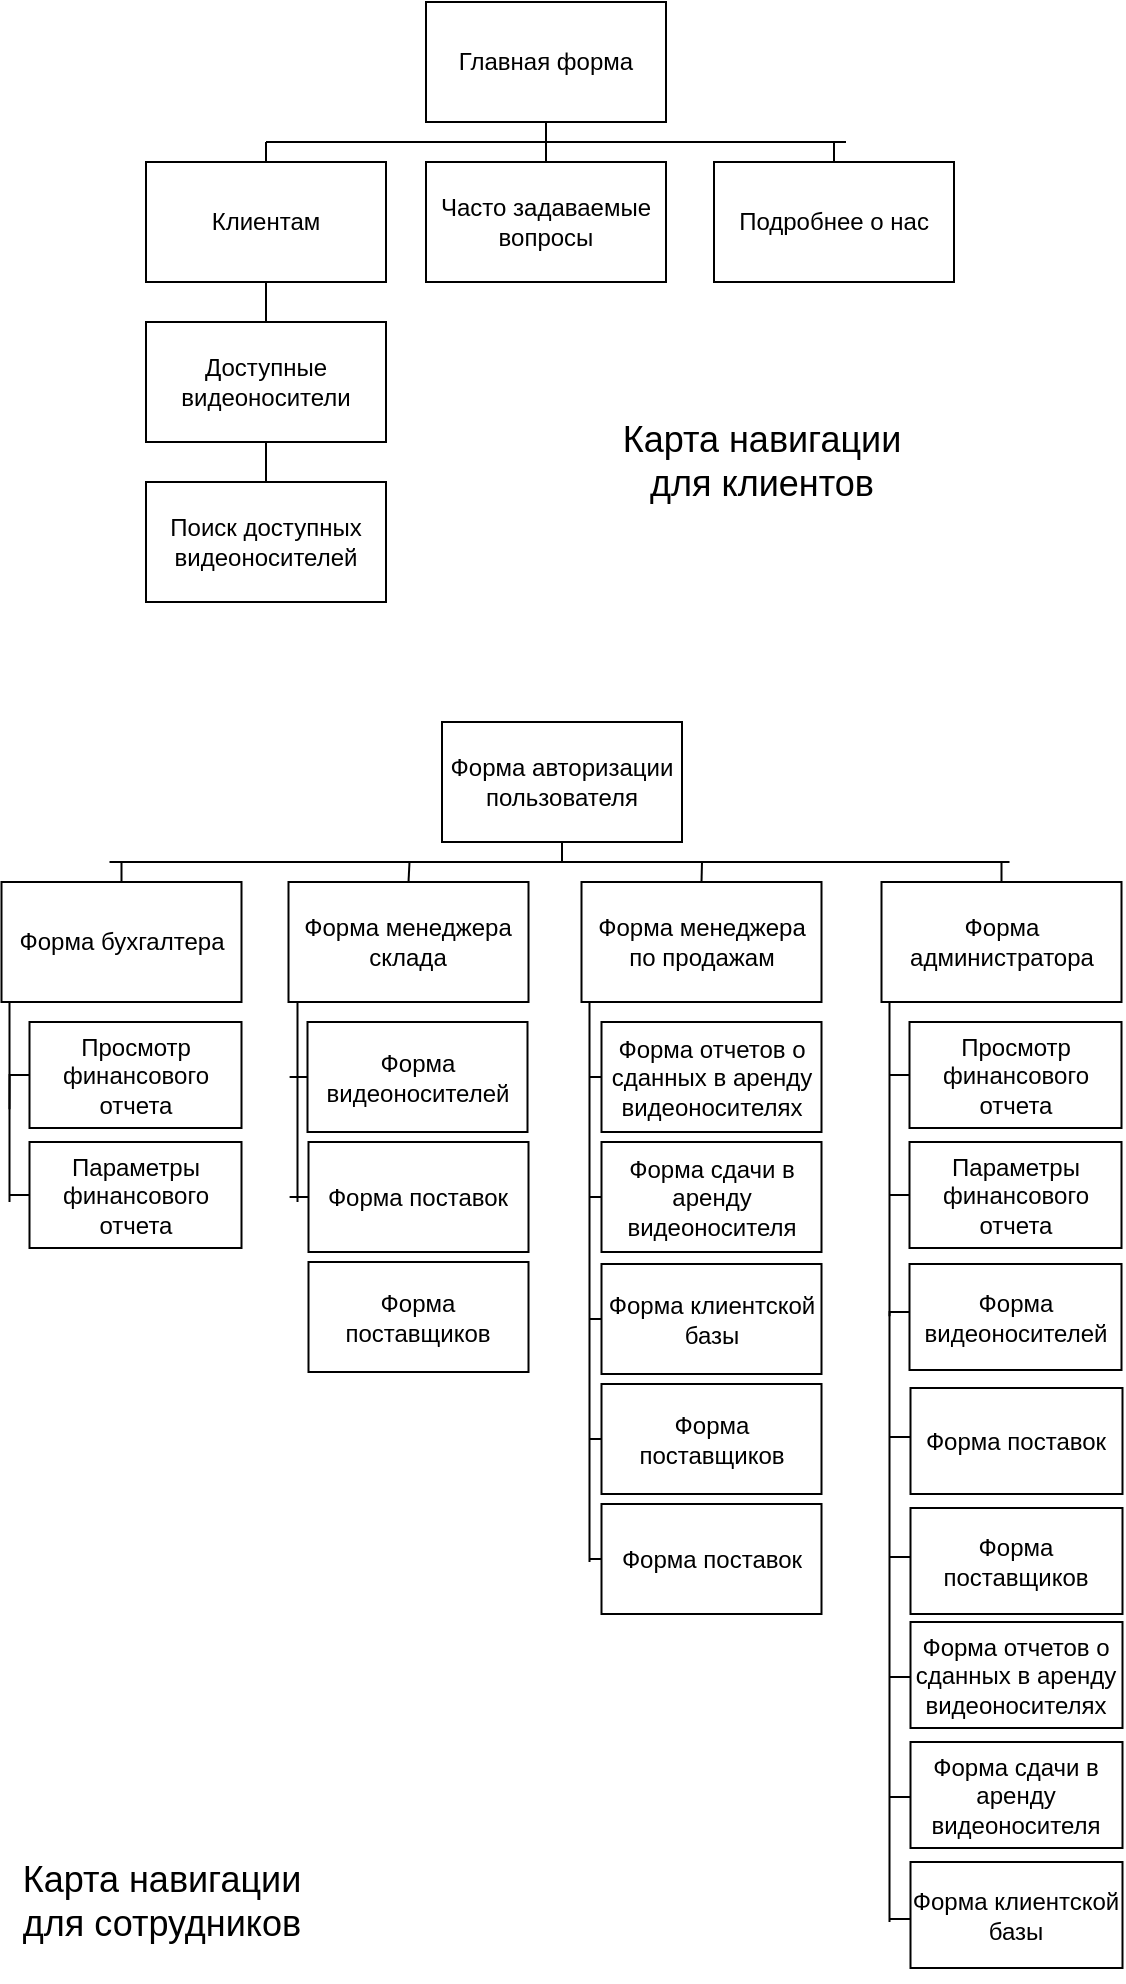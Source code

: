 <mxfile version="20.4.0" type="device"><diagram id="NECHPaspvGIyuPDf22j8" name="Страница 1"><mxGraphModel dx="1673" dy="934" grid="1" gridSize="10" guides="1" tooltips="1" connect="1" arrows="1" fold="1" page="1" pageScale="1" pageWidth="827" pageHeight="1169" math="0" shadow="0"><root><mxCell id="0"/><mxCell id="1" parent="0"/><mxCell id="6sda7GSB7UGqcoJrmRQ5-87" style="edgeStyle=orthogonalEdgeStyle;rounded=0;orthogonalLoop=1;jettySize=auto;html=1;exitX=0.5;exitY=1;exitDx=0;exitDy=0;endArrow=none;endFill=0;" edge="1" parent="1" source="6sda7GSB7UGqcoJrmRQ5-1"><mxGeometry relative="1" as="geometry"><mxPoint x="420" y="450" as="targetPoint"/></mxGeometry></mxCell><mxCell id="6sda7GSB7UGqcoJrmRQ5-1" value="Форма авторизации пользователя" style="rounded=0;whiteSpace=wrap;html=1;" vertex="1" parent="1"><mxGeometry x="360" y="380" width="120" height="60" as="geometry"/></mxCell><mxCell id="6sda7GSB7UGqcoJrmRQ5-2" value="Форма менеджера склада" style="rounded=0;whiteSpace=wrap;html=1;" vertex="1" parent="1"><mxGeometry x="283.25" y="460" width="120" height="60" as="geometry"/></mxCell><mxCell id="6sda7GSB7UGqcoJrmRQ5-86" style="edgeStyle=orthogonalEdgeStyle;rounded=0;orthogonalLoop=1;jettySize=auto;html=1;exitX=0.5;exitY=0;exitDx=0;exitDy=0;endArrow=none;endFill=0;" edge="1" parent="1" source="6sda7GSB7UGqcoJrmRQ5-3"><mxGeometry relative="1" as="geometry"><mxPoint x="490" y="450" as="targetPoint"/></mxGeometry></mxCell><mxCell id="6sda7GSB7UGqcoJrmRQ5-3" value="Форма менеджера по продажам" style="rounded=0;whiteSpace=wrap;html=1;" vertex="1" parent="1"><mxGeometry x="429.75" y="460" width="120" height="60" as="geometry"/></mxCell><mxCell id="6sda7GSB7UGqcoJrmRQ5-4" value="Форма администратора" style="rounded=0;whiteSpace=wrap;html=1;" vertex="1" parent="1"><mxGeometry x="579.75" y="460" width="120" height="60" as="geometry"/></mxCell><mxCell id="6sda7GSB7UGqcoJrmRQ5-5" value="Форма бухгалтера" style="rounded=0;whiteSpace=wrap;html=1;" vertex="1" parent="1"><mxGeometry x="139.75" y="460" width="120" height="60" as="geometry"/></mxCell><mxCell id="6sda7GSB7UGqcoJrmRQ5-7" value="Главная форма" style="rounded=0;whiteSpace=wrap;html=1;" vertex="1" parent="1"><mxGeometry x="352" y="20" width="120" height="60" as="geometry"/></mxCell><mxCell id="6sda7GSB7UGqcoJrmRQ5-8" value="Клиентам" style="rounded=0;whiteSpace=wrap;html=1;" vertex="1" parent="1"><mxGeometry x="212" y="100" width="120" height="60" as="geometry"/></mxCell><mxCell id="6sda7GSB7UGqcoJrmRQ5-10" value="Часто задаваемые вопросы" style="rounded=0;whiteSpace=wrap;html=1;" vertex="1" parent="1"><mxGeometry x="352" y="100" width="120" height="60" as="geometry"/></mxCell><mxCell id="6sda7GSB7UGqcoJrmRQ5-11" value="Подробнее о нас" style="rounded=0;whiteSpace=wrap;html=1;" vertex="1" parent="1"><mxGeometry x="496" y="100" width="120" height="60" as="geometry"/></mxCell><mxCell id="6sda7GSB7UGqcoJrmRQ5-12" value="Доступные видеоносители" style="rounded=0;whiteSpace=wrap;html=1;" vertex="1" parent="1"><mxGeometry x="212" y="180" width="120" height="60" as="geometry"/></mxCell><mxCell id="6sda7GSB7UGqcoJrmRQ5-13" value="Поиск доступных видеоносителей" style="rounded=0;whiteSpace=wrap;html=1;" vertex="1" parent="1"><mxGeometry x="212" y="260" width="120" height="60" as="geometry"/></mxCell><mxCell id="6sda7GSB7UGqcoJrmRQ5-14" value="" style="endArrow=none;html=1;rounded=0;exitX=0.5;exitY=1;exitDx=0;exitDy=0;entryX=0.5;entryY=0;entryDx=0;entryDy=0;" edge="1" parent="1" source="6sda7GSB7UGqcoJrmRQ5-8" target="6sda7GSB7UGqcoJrmRQ5-12"><mxGeometry width="50" height="50" relative="1" as="geometry"><mxPoint x="532" y="350" as="sourcePoint"/><mxPoint x="582" y="300" as="targetPoint"/></mxGeometry></mxCell><mxCell id="6sda7GSB7UGqcoJrmRQ5-17" value="" style="endArrow=none;html=1;rounded=0;" edge="1" parent="1"><mxGeometry width="50" height="50" relative="1" as="geometry"><mxPoint x="272" y="90.0" as="sourcePoint"/><mxPoint x="552" y="90" as="targetPoint"/></mxGeometry></mxCell><mxCell id="6sda7GSB7UGqcoJrmRQ5-19" value="" style="endArrow=none;html=1;rounded=0;entryX=0.5;entryY=0;entryDx=0;entryDy=0;exitX=0.5;exitY=1;exitDx=0;exitDy=0;" edge="1" parent="1" source="6sda7GSB7UGqcoJrmRQ5-12" target="6sda7GSB7UGqcoJrmRQ5-13"><mxGeometry width="50" height="50" relative="1" as="geometry"><mxPoint x="272" y="240" as="sourcePoint"/><mxPoint x="271.76" y="260" as="targetPoint"/></mxGeometry></mxCell><mxCell id="6sda7GSB7UGqcoJrmRQ5-21" value="" style="endArrow=none;html=1;rounded=0;" edge="1" parent="1"><mxGeometry width="50" height="50" relative="1" as="geometry"><mxPoint x="193.75" y="450" as="sourcePoint"/><mxPoint x="643.75" y="450" as="targetPoint"/></mxGeometry></mxCell><mxCell id="6sda7GSB7UGqcoJrmRQ5-22" value="" style="endArrow=none;html=1;rounded=0;entryX=0.5;entryY=0;entryDx=0;entryDy=0;" edge="1" parent="1" target="6sda7GSB7UGqcoJrmRQ5-11"><mxGeometry width="50" height="50" relative="1" as="geometry"><mxPoint x="556" y="90" as="sourcePoint"/><mxPoint x="282" y="190" as="targetPoint"/></mxGeometry></mxCell><mxCell id="6sda7GSB7UGqcoJrmRQ5-23" value="" style="endArrow=none;html=1;rounded=0;exitX=0.5;exitY=0;exitDx=0;exitDy=0;entryX=0.5;entryY=1;entryDx=0;entryDy=0;" edge="1" parent="1" source="6sda7GSB7UGqcoJrmRQ5-10" target="6sda7GSB7UGqcoJrmRQ5-7"><mxGeometry width="50" height="50" relative="1" as="geometry"><mxPoint x="292" y="180" as="sourcePoint"/><mxPoint x="412" y="90" as="targetPoint"/></mxGeometry></mxCell><mxCell id="6sda7GSB7UGqcoJrmRQ5-24" value="" style="endArrow=none;html=1;rounded=0;exitX=0.5;exitY=0;exitDx=0;exitDy=0;" edge="1" parent="1" source="6sda7GSB7UGqcoJrmRQ5-8"><mxGeometry width="50" height="50" relative="1" as="geometry"><mxPoint x="302" y="190" as="sourcePoint"/><mxPoint x="272" y="90" as="targetPoint"/></mxGeometry></mxCell><mxCell id="6sda7GSB7UGqcoJrmRQ5-26" value="" style="endArrow=none;html=1;rounded=0;" edge="1" parent="1"><mxGeometry width="50" height="50" relative="1" as="geometry"><mxPoint x="272" y="90" as="sourcePoint"/><mxPoint x="562" y="90" as="targetPoint"/></mxGeometry></mxCell><mxCell id="6sda7GSB7UGqcoJrmRQ5-27" value="" style="endArrow=none;html=1;rounded=0;entryX=0.5;entryY=0;entryDx=0;entryDy=0;" edge="1" parent="1" target="6sda7GSB7UGqcoJrmRQ5-5"><mxGeometry width="50" height="50" relative="1" as="geometry"><mxPoint x="199.75" y="450" as="sourcePoint"/><mxPoint x="199.55" y="460" as="targetPoint"/></mxGeometry></mxCell><mxCell id="6sda7GSB7UGqcoJrmRQ5-29" value="" style="endArrow=none;html=1;rounded=0;entryX=0.5;entryY=0;entryDx=0;entryDy=0;" edge="1" parent="1" target="6sda7GSB7UGqcoJrmRQ5-2"><mxGeometry width="50" height="50" relative="1" as="geometry"><mxPoint x="343.75" y="450" as="sourcePoint"/><mxPoint x="343.15" y="460" as="targetPoint"/></mxGeometry></mxCell><mxCell id="6sda7GSB7UGqcoJrmRQ5-31" value="" style="endArrow=none;html=1;rounded=0;entryX=0.5;entryY=0;entryDx=0;entryDy=0;" edge="1" parent="1" target="6sda7GSB7UGqcoJrmRQ5-4"><mxGeometry width="50" height="50" relative="1" as="geometry"><mxPoint x="639.75" y="450" as="sourcePoint"/><mxPoint x="113.75" y="510" as="targetPoint"/></mxGeometry></mxCell><mxCell id="6sda7GSB7UGqcoJrmRQ5-43" style="edgeStyle=orthogonalEdgeStyle;rounded=0;orthogonalLoop=1;jettySize=auto;html=1;exitX=0;exitY=0.5;exitDx=0;exitDy=0;endArrow=none;endFill=0;" edge="1" parent="1" source="6sda7GSB7UGqcoJrmRQ5-33"><mxGeometry relative="1" as="geometry"><mxPoint x="143.75" y="573.6" as="targetPoint"/></mxGeometry></mxCell><mxCell id="6sda7GSB7UGqcoJrmRQ5-33" value="Просмотр финансового отчета" style="rounded=0;whiteSpace=wrap;html=1;" vertex="1" parent="1"><mxGeometry x="153.75" y="530" width="106" height="53" as="geometry"/></mxCell><mxCell id="6sda7GSB7UGqcoJrmRQ5-49" style="edgeStyle=orthogonalEdgeStyle;rounded=0;orthogonalLoop=1;jettySize=auto;html=1;exitX=0;exitY=0.5;exitDx=0;exitDy=0;endArrow=none;endFill=0;" edge="1" parent="1" source="6sda7GSB7UGqcoJrmRQ5-36"><mxGeometry relative="1" as="geometry"><mxPoint x="283.75" y="557.429" as="targetPoint"/></mxGeometry></mxCell><mxCell id="6sda7GSB7UGqcoJrmRQ5-36" value="Форма видеоносителей" style="rounded=0;whiteSpace=wrap;html=1;" vertex="1" parent="1"><mxGeometry x="292.75" y="530" width="110" height="55" as="geometry"/></mxCell><mxCell id="6sda7GSB7UGqcoJrmRQ5-44" style="edgeStyle=orthogonalEdgeStyle;rounded=0;orthogonalLoop=1;jettySize=auto;html=1;exitX=0;exitY=0.5;exitDx=0;exitDy=0;endArrow=none;endFill=0;" edge="1" parent="1" source="6sda7GSB7UGqcoJrmRQ5-37"><mxGeometry relative="1" as="geometry"><mxPoint x="143.75" y="616.4" as="targetPoint"/></mxGeometry></mxCell><mxCell id="6sda7GSB7UGqcoJrmRQ5-37" value="Параметры финансового отчета" style="rounded=0;whiteSpace=wrap;html=1;" vertex="1" parent="1"><mxGeometry x="153.75" y="590" width="106" height="53" as="geometry"/></mxCell><mxCell id="6sda7GSB7UGqcoJrmRQ5-38" value="" style="endArrow=none;html=1;rounded=0;" edge="1" parent="1"><mxGeometry width="50" height="50" relative="1" as="geometry"><mxPoint x="143.75" y="520" as="sourcePoint"/><mxPoint x="143.75" y="620" as="targetPoint"/></mxGeometry></mxCell><mxCell id="6sda7GSB7UGqcoJrmRQ5-45" value="" style="endArrow=none;html=1;rounded=0;" edge="1" parent="1"><mxGeometry width="50" height="50" relative="1" as="geometry"><mxPoint x="287.75" y="520" as="sourcePoint"/><mxPoint x="287.75" y="620" as="targetPoint"/></mxGeometry></mxCell><mxCell id="6sda7GSB7UGqcoJrmRQ5-50" style="edgeStyle=orthogonalEdgeStyle;rounded=0;orthogonalLoop=1;jettySize=auto;html=1;exitX=0;exitY=0.5;exitDx=0;exitDy=0;endArrow=none;endFill=0;" edge="1" parent="1" source="6sda7GSB7UGqcoJrmRQ5-48"><mxGeometry relative="1" as="geometry"><mxPoint x="283.75" y="617.429" as="targetPoint"/></mxGeometry></mxCell><mxCell id="6sda7GSB7UGqcoJrmRQ5-48" value="Форма поставок" style="rounded=0;whiteSpace=wrap;html=1;" vertex="1" parent="1"><mxGeometry x="293.25" y="590" width="110" height="55" as="geometry"/></mxCell><mxCell id="6sda7GSB7UGqcoJrmRQ5-61" style="edgeStyle=orthogonalEdgeStyle;rounded=0;orthogonalLoop=1;jettySize=auto;html=1;exitX=0;exitY=0.5;exitDx=0;exitDy=0;endArrow=none;endFill=0;" edge="1" parent="1" source="6sda7GSB7UGqcoJrmRQ5-51"><mxGeometry relative="1" as="geometry"><mxPoint x="433.75" y="617.429" as="targetPoint"/></mxGeometry></mxCell><mxCell id="6sda7GSB7UGqcoJrmRQ5-51" value="Форма сдачи в аренду видеоносителя" style="rounded=0;whiteSpace=wrap;html=1;" vertex="1" parent="1"><mxGeometry x="439.75" y="590" width="110" height="55" as="geometry"/></mxCell><mxCell id="6sda7GSB7UGqcoJrmRQ5-60" style="edgeStyle=orthogonalEdgeStyle;rounded=0;orthogonalLoop=1;jettySize=auto;html=1;exitX=0;exitY=0.5;exitDx=0;exitDy=0;endArrow=none;endFill=0;" edge="1" parent="1" source="6sda7GSB7UGqcoJrmRQ5-52"><mxGeometry relative="1" as="geometry"><mxPoint x="433.75" y="678.571" as="targetPoint"/></mxGeometry></mxCell><mxCell id="6sda7GSB7UGqcoJrmRQ5-52" value="Форма клиентской базы" style="rounded=0;whiteSpace=wrap;html=1;" vertex="1" parent="1"><mxGeometry x="439.75" y="651" width="110" height="55" as="geometry"/></mxCell><mxCell id="6sda7GSB7UGqcoJrmRQ5-59" style="edgeStyle=orthogonalEdgeStyle;rounded=0;orthogonalLoop=1;jettySize=auto;html=1;exitX=0;exitY=0.5;exitDx=0;exitDy=0;endArrow=none;endFill=0;" edge="1" parent="1" source="6sda7GSB7UGqcoJrmRQ5-53"><mxGeometry relative="1" as="geometry"><mxPoint x="433.75" y="738.571" as="targetPoint"/></mxGeometry></mxCell><mxCell id="6sda7GSB7UGqcoJrmRQ5-53" value="Форма поставщиков" style="rounded=0;whiteSpace=wrap;html=1;" vertex="1" parent="1"><mxGeometry x="439.75" y="711" width="110" height="55" as="geometry"/></mxCell><mxCell id="6sda7GSB7UGqcoJrmRQ5-58" style="edgeStyle=orthogonalEdgeStyle;rounded=0;orthogonalLoop=1;jettySize=auto;html=1;exitX=0;exitY=0.5;exitDx=0;exitDy=0;endArrow=none;endFill=0;" edge="1" parent="1" source="6sda7GSB7UGqcoJrmRQ5-54"><mxGeometry relative="1" as="geometry"><mxPoint x="433.75" y="798.571" as="targetPoint"/></mxGeometry></mxCell><mxCell id="6sda7GSB7UGqcoJrmRQ5-54" value="Форма поставок" style="rounded=0;whiteSpace=wrap;html=1;" vertex="1" parent="1"><mxGeometry x="439.75" y="771" width="110" height="55" as="geometry"/></mxCell><mxCell id="6sda7GSB7UGqcoJrmRQ5-55" value="Форма поставщиков" style="rounded=0;whiteSpace=wrap;html=1;" vertex="1" parent="1"><mxGeometry x="293.25" y="650" width="110" height="55" as="geometry"/></mxCell><mxCell id="6sda7GSB7UGqcoJrmRQ5-62" style="edgeStyle=orthogonalEdgeStyle;rounded=0;orthogonalLoop=1;jettySize=auto;html=1;exitX=0;exitY=0.5;exitDx=0;exitDy=0;endArrow=none;endFill=0;" edge="1" parent="1" source="6sda7GSB7UGqcoJrmRQ5-56"><mxGeometry relative="1" as="geometry"><mxPoint x="433.75" y="557.429" as="targetPoint"/></mxGeometry></mxCell><mxCell id="6sda7GSB7UGqcoJrmRQ5-56" value="Форма отчетов о сданных в аренду видеоносителях" style="rounded=0;whiteSpace=wrap;html=1;" vertex="1" parent="1"><mxGeometry x="439.75" y="530" width="110" height="55" as="geometry"/></mxCell><mxCell id="6sda7GSB7UGqcoJrmRQ5-57" value="" style="endArrow=none;html=1;rounded=0;" edge="1" parent="1"><mxGeometry width="50" height="50" relative="1" as="geometry"><mxPoint x="433.75" y="520" as="sourcePoint"/><mxPoint x="433.75" y="800" as="targetPoint"/></mxGeometry></mxCell><mxCell id="6sda7GSB7UGqcoJrmRQ5-79" style="edgeStyle=orthogonalEdgeStyle;rounded=0;orthogonalLoop=1;jettySize=auto;html=1;exitX=0;exitY=0.5;exitDx=0;exitDy=0;endArrow=none;endFill=0;" edge="1" parent="1" source="6sda7GSB7UGqcoJrmRQ5-63"><mxGeometry relative="1" as="geometry"><mxPoint x="583.75" y="556.333" as="targetPoint"/></mxGeometry></mxCell><mxCell id="6sda7GSB7UGqcoJrmRQ5-63" value="Просмотр финансового отчета" style="rounded=0;whiteSpace=wrap;html=1;" vertex="1" parent="1"><mxGeometry x="593.75" y="530" width="106" height="53" as="geometry"/></mxCell><mxCell id="6sda7GSB7UGqcoJrmRQ5-78" style="edgeStyle=orthogonalEdgeStyle;rounded=0;orthogonalLoop=1;jettySize=auto;html=1;exitX=0;exitY=0.5;exitDx=0;exitDy=0;endArrow=none;endFill=0;" edge="1" parent="1" source="6sda7GSB7UGqcoJrmRQ5-64"><mxGeometry relative="1" as="geometry"><mxPoint x="583.75" y="616.333" as="targetPoint"/></mxGeometry></mxCell><mxCell id="6sda7GSB7UGqcoJrmRQ5-64" value="Параметры финансового отчета" style="rounded=0;whiteSpace=wrap;html=1;" vertex="1" parent="1"><mxGeometry x="593.75" y="590" width="106" height="53" as="geometry"/></mxCell><mxCell id="6sda7GSB7UGqcoJrmRQ5-77" style="edgeStyle=orthogonalEdgeStyle;rounded=0;orthogonalLoop=1;jettySize=auto;html=1;exitX=0;exitY=0.5;exitDx=0;exitDy=0;endArrow=none;endFill=0;" edge="1" parent="1"><mxGeometry relative="1" as="geometry"><mxPoint x="583.75" y="677.167" as="targetPoint"/><mxPoint x="593.75" y="675" as="sourcePoint"/></mxGeometry></mxCell><mxCell id="6sda7GSB7UGqcoJrmRQ5-76" style="edgeStyle=orthogonalEdgeStyle;rounded=0;orthogonalLoop=1;jettySize=auto;html=1;exitX=0;exitY=0.5;exitDx=0;exitDy=0;endArrow=none;endFill=0;" edge="1" parent="1"><mxGeometry relative="1" as="geometry"><mxPoint x="583.75" y="737.167" as="targetPoint"/><mxPoint x="594.25" y="737.5" as="sourcePoint"/></mxGeometry></mxCell><mxCell id="6sda7GSB7UGqcoJrmRQ5-75" style="edgeStyle=orthogonalEdgeStyle;rounded=0;orthogonalLoop=1;jettySize=auto;html=1;exitX=0;exitY=0.5;exitDx=0;exitDy=0;endArrow=none;endFill=0;" edge="1" parent="1"><mxGeometry relative="1" as="geometry"><mxPoint x="583.75" y="797.167" as="targetPoint"/><mxPoint x="594.25" y="797.5" as="sourcePoint"/></mxGeometry></mxCell><mxCell id="6sda7GSB7UGqcoJrmRQ5-73" style="edgeStyle=orthogonalEdgeStyle;rounded=0;orthogonalLoop=1;jettySize=auto;html=1;exitX=0;exitY=0.5;exitDx=0;exitDy=0;endArrow=none;endFill=0;" edge="1" parent="1"><mxGeometry relative="1" as="geometry"><mxPoint x="583.75" y="917.167" as="targetPoint"/><mxPoint x="594.25" y="917.5" as="sourcePoint"/></mxGeometry></mxCell><mxCell id="6sda7GSB7UGqcoJrmRQ5-72" style="edgeStyle=orthogonalEdgeStyle;rounded=0;orthogonalLoop=1;jettySize=auto;html=1;exitX=0;exitY=0.5;exitDx=0;exitDy=0;endArrow=none;endFill=0;" edge="1" parent="1"><mxGeometry relative="1" as="geometry"><mxPoint x="583.75" y="978.833" as="targetPoint"/><mxPoint x="594.25" y="978.5" as="sourcePoint"/></mxGeometry></mxCell><mxCell id="6sda7GSB7UGqcoJrmRQ5-74" style="edgeStyle=orthogonalEdgeStyle;rounded=0;orthogonalLoop=1;jettySize=auto;html=1;exitX=0;exitY=0.5;exitDx=0;exitDy=0;endArrow=none;endFill=0;" edge="1" parent="1"><mxGeometry relative="1" as="geometry"><mxPoint x="583.75" y="857.167" as="targetPoint"/><mxPoint x="594.25" y="857.5" as="sourcePoint"/></mxGeometry></mxCell><mxCell id="6sda7GSB7UGqcoJrmRQ5-71" value="" style="endArrow=none;html=1;rounded=0;" edge="1" parent="1"><mxGeometry width="50" height="50" relative="1" as="geometry"><mxPoint x="583.75" y="520.0" as="sourcePoint"/><mxPoint x="583.75" y="980" as="targetPoint"/></mxGeometry></mxCell><mxCell id="6sda7GSB7UGqcoJrmRQ5-80" value="Форма видеоносителей" style="rounded=0;whiteSpace=wrap;html=1;" vertex="1" parent="1"><mxGeometry x="593.75" y="651" width="106" height="53" as="geometry"/></mxCell><mxCell id="6sda7GSB7UGqcoJrmRQ5-81" value="Форма поставок" style="rounded=0;whiteSpace=wrap;html=1;" vertex="1" parent="1"><mxGeometry x="594.25" y="713" width="106" height="53" as="geometry"/></mxCell><mxCell id="6sda7GSB7UGqcoJrmRQ5-82" value="Форма поставщиков" style="rounded=0;whiteSpace=wrap;html=1;" vertex="1" parent="1"><mxGeometry x="594.25" y="773" width="106" height="53" as="geometry"/></mxCell><mxCell id="6sda7GSB7UGqcoJrmRQ5-83" value="Форма отчетов о сданных в аренду видеоносителях" style="rounded=0;whiteSpace=wrap;html=1;" vertex="1" parent="1"><mxGeometry x="594.25" y="830" width="106" height="53" as="geometry"/></mxCell><mxCell id="6sda7GSB7UGqcoJrmRQ5-84" value="Форма сдачи в аренду видеоносителя" style="rounded=0;whiteSpace=wrap;html=1;" vertex="1" parent="1"><mxGeometry x="594.25" y="890" width="106" height="53" as="geometry"/></mxCell><mxCell id="6sda7GSB7UGqcoJrmRQ5-85" value="Форма клиентской базы" style="rounded=0;whiteSpace=wrap;html=1;" vertex="1" parent="1"><mxGeometry x="594.25" y="950" width="106" height="53" as="geometry"/></mxCell><mxCell id="6sda7GSB7UGqcoJrmRQ5-89" value="&lt;span style=&quot;font-size: 18px;&quot;&gt;Карта навигации для сотрудников&lt;/span&gt;" style="text;html=1;strokeColor=none;fillColor=none;align=center;verticalAlign=middle;whiteSpace=wrap;rounded=0;" vertex="1" parent="1"><mxGeometry x="139.75" y="930" width="160" height="80" as="geometry"/></mxCell><mxCell id="6sda7GSB7UGqcoJrmRQ5-90" value="&lt;span style=&quot;font-size: 18px;&quot;&gt;Карта навигации для клиентов&lt;/span&gt;" style="text;html=1;strokeColor=none;fillColor=none;align=center;verticalAlign=middle;whiteSpace=wrap;rounded=0;" vertex="1" parent="1"><mxGeometry x="439.75" y="210" width="160" height="80" as="geometry"/></mxCell></root></mxGraphModel></diagram></mxfile>